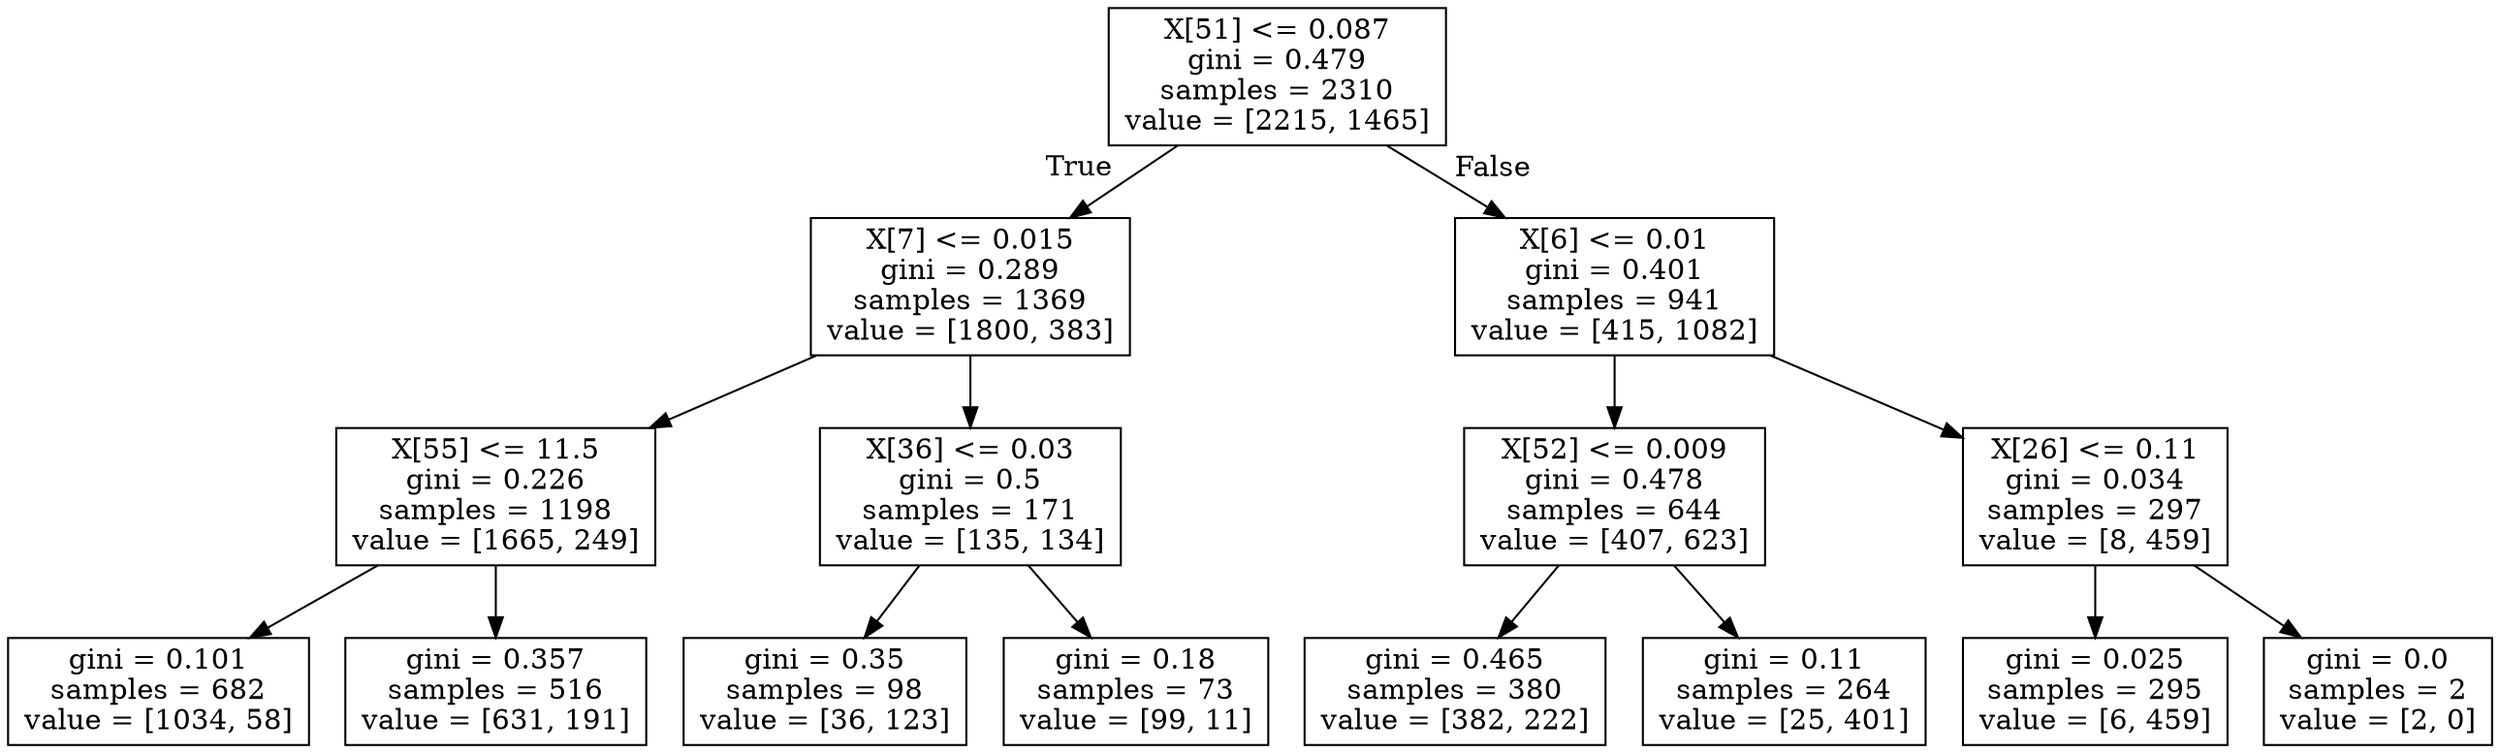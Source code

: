 digraph Tree {
node [shape=box] ;
0 [label="X[51] <= 0.087\ngini = 0.479\nsamples = 2310\nvalue = [2215, 1465]"] ;
1 [label="X[7] <= 0.015\ngini = 0.289\nsamples = 1369\nvalue = [1800, 383]"] ;
0 -> 1 [labeldistance=2.5, labelangle=45, headlabel="True"] ;
2 [label="X[55] <= 11.5\ngini = 0.226\nsamples = 1198\nvalue = [1665, 249]"] ;
1 -> 2 ;
3 [label="gini = 0.101\nsamples = 682\nvalue = [1034, 58]"] ;
2 -> 3 ;
4 [label="gini = 0.357\nsamples = 516\nvalue = [631, 191]"] ;
2 -> 4 ;
5 [label="X[36] <= 0.03\ngini = 0.5\nsamples = 171\nvalue = [135, 134]"] ;
1 -> 5 ;
6 [label="gini = 0.35\nsamples = 98\nvalue = [36, 123]"] ;
5 -> 6 ;
7 [label="gini = 0.18\nsamples = 73\nvalue = [99, 11]"] ;
5 -> 7 ;
8 [label="X[6] <= 0.01\ngini = 0.401\nsamples = 941\nvalue = [415, 1082]"] ;
0 -> 8 [labeldistance=2.5, labelangle=-45, headlabel="False"] ;
9 [label="X[52] <= 0.009\ngini = 0.478\nsamples = 644\nvalue = [407, 623]"] ;
8 -> 9 ;
10 [label="gini = 0.465\nsamples = 380\nvalue = [382, 222]"] ;
9 -> 10 ;
11 [label="gini = 0.11\nsamples = 264\nvalue = [25, 401]"] ;
9 -> 11 ;
12 [label="X[26] <= 0.11\ngini = 0.034\nsamples = 297\nvalue = [8, 459]"] ;
8 -> 12 ;
13 [label="gini = 0.025\nsamples = 295\nvalue = [6, 459]"] ;
12 -> 13 ;
14 [label="gini = 0.0\nsamples = 2\nvalue = [2, 0]"] ;
12 -> 14 ;
}